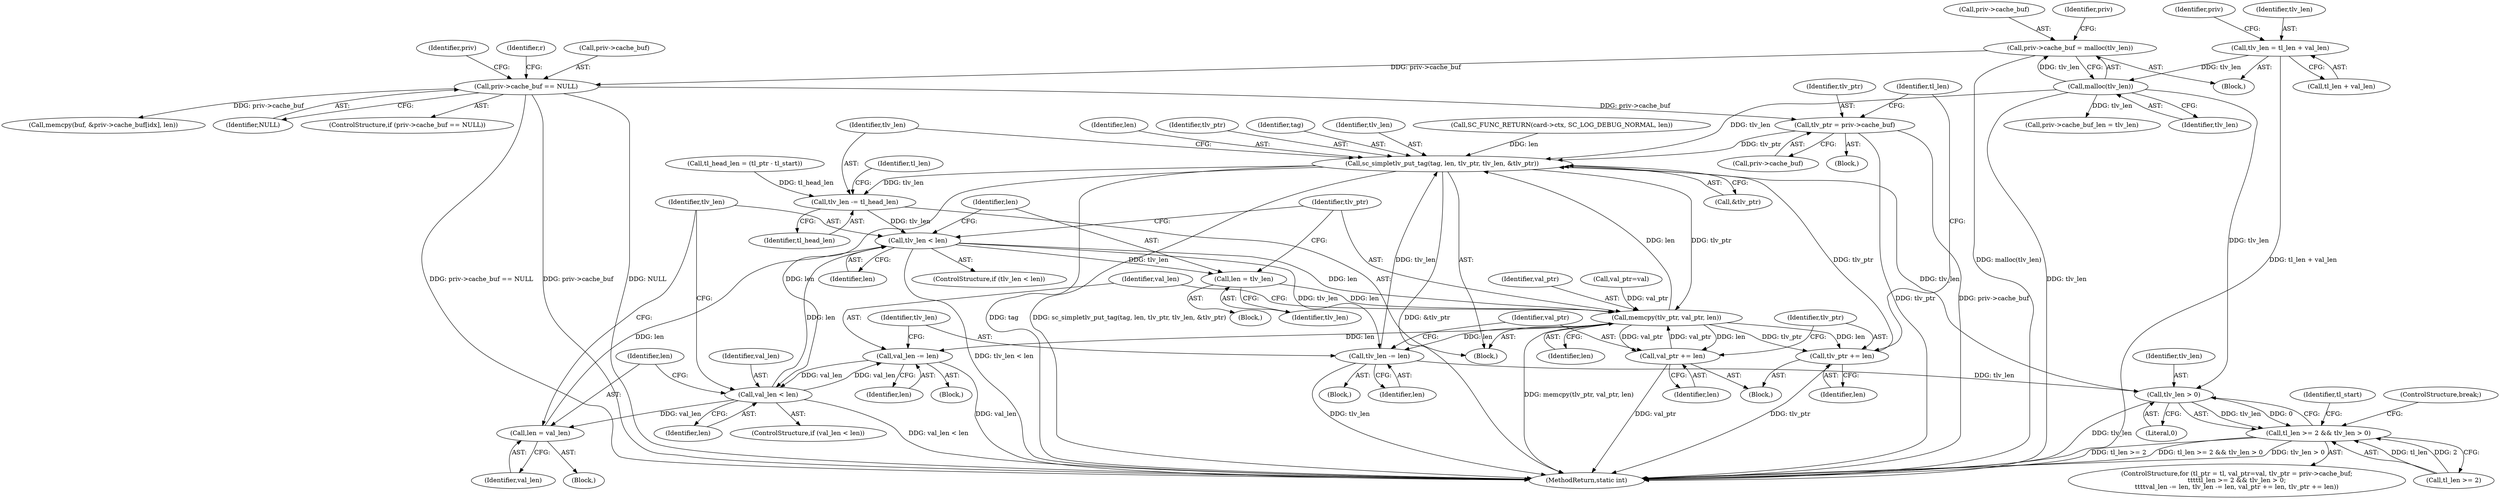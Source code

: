 digraph "0_OpenSC_8fe377e93b4b56060e5bbfb6f3142ceaeca744fa_3@pointer" {
"1000311" [label="(Call,tlv_ptr = priv->cache_buf)"];
"1000287" [label="(Call,priv->cache_buf == NULL)"];
"1000280" [label="(Call,priv->cache_buf = malloc(tlv_len))"];
"1000284" [label="(Call,malloc(tlv_len))"];
"1000275" [label="(Call,tlv_len = tl_len + val_len)"];
"1000359" [label="(Call,sc_simpletlv_put_tag(tag, len, tlv_ptr, tlv_len, &tlv_ptr))"];
"1000366" [label="(Call,tlv_len -= tl_head_len)"];
"1000381" [label="(Call,tlv_len < len)"];
"1000328" [label="(Call,tlv_len -= len)"];
"1000320" [label="(Call,tlv_len > 0)"];
"1000316" [label="(Call,tl_len >= 2 && tlv_len > 0)"];
"1000385" [label="(Call,len = tlv_len)"];
"1000388" [label="(Call,memcpy(tlv_ptr, val_ptr, len))"];
"1000324" [label="(Call,val_len -= len)"];
"1000373" [label="(Call,val_len < len)"];
"1000377" [label="(Call,len = val_len)"];
"1000332" [label="(Call,val_ptr += len)"];
"1000335" [label="(Call,tlv_ptr += len)"];
"1000281" [label="(Call,priv->cache_buf)"];
"1000368" [label="(Identifier,tl_head_len)"];
"1000321" [label="(Identifier,tlv_len)"];
"1000390" [label="(Identifier,val_ptr)"];
"1000375" [label="(Identifier,len)"];
"1000273" [label="(Block,)"];
"1000312" [label="(Identifier,tlv_ptr)"];
"1000282" [label="(Identifier,priv)"];
"1000337" [label="(Identifier,len)"];
"1000334" [label="(Identifier,len)"];
"1000331" [label="(Block,)"];
"1000364" [label="(Call,&tlv_ptr)"];
"1000323" [label="(Block,)"];
"1000377" [label="(Call,len = val_len)"];
"1000326" [label="(Identifier,len)"];
"1000388" [label="(Call,memcpy(tlv_ptr, val_ptr, len))"];
"1000354" [label="(Call,tl_head_len = (tl_ptr - tl_start))"];
"1000627" [label="(MethodReturn,static int)"];
"1000385" [label="(Call,len = tlv_len)"];
"1000374" [label="(Identifier,val_len)"];
"1000335" [label="(Call,tlv_ptr += len)"];
"1000373" [label="(Call,val_len < len)"];
"1000381" [label="(Call,tlv_len < len)"];
"1000333" [label="(Identifier,val_ptr)"];
"1000389" [label="(Identifier,tlv_ptr)"];
"1000359" [label="(Call,sc_simpletlv_put_tag(tag, len, tlv_ptr, tlv_len, &tlv_ptr))"];
"1000286" [label="(ControlStructure,if (priv->cache_buf == NULL))"];
"1000367" [label="(Identifier,tlv_len)"];
"1000378" [label="(Identifier,len)"];
"1000291" [label="(Identifier,NULL)"];
"1000320" [label="(Call,tlv_len > 0)"];
"1000382" [label="(Identifier,tlv_len)"];
"1000285" [label="(Identifier,tlv_len)"];
"1000318" [label="(Identifier,tl_len)"];
"1000340" [label="(Identifier,tl_start)"];
"1000379" [label="(Identifier,val_len)"];
"1000380" [label="(ControlStructure,if (tlv_len < len))"];
"1000316" [label="(Call,tl_len >= 2 && tlv_len > 0)"];
"1000289" [label="(Identifier,priv)"];
"1000329" [label="(Identifier,tlv_len)"];
"1000384" [label="(Block,)"];
"1000327" [label="(Block,)"];
"1000302" [label="(ControlStructure,for (tl_ptr = tl, val_ptr=val, tlv_ptr = priv->cache_buf;\n\t\t\t\ttl_len >= 2 && tlv_len > 0;\n\t\t\t\tval_len -= len, tlv_len -= len, val_ptr += len, tlv_ptr += len))"];
"1000387" [label="(Identifier,tlv_len)"];
"1000322" [label="(Literal,0)"];
"1000360" [label="(Identifier,tag)"];
"1000324" [label="(Call,val_len -= len)"];
"1000336" [label="(Identifier,tlv_ptr)"];
"1000370" [label="(Identifier,tl_len)"];
"1000330" [label="(Identifier,len)"];
"1000299" [label="(Identifier,priv)"];
"1000276" [label="(Identifier,tlv_len)"];
"1000363" [label="(Identifier,tlv_len)"];
"1000600" [label="(Call,memcpy(buf, &priv->cache_buf[idx], len))"];
"1000328" [label="(Call,tlv_len -= len)"];
"1000287" [label="(Call,priv->cache_buf == NULL)"];
"1000294" [label="(Identifier,r)"];
"1000311" [label="(Call,tlv_ptr = priv->cache_buf)"];
"1000195" [label="(Call,SC_FUNC_RETURN(card->ctx, SC_LOG_DEBUG_NORMAL, len))"];
"1000275" [label="(Call,tlv_len = tl_len + val_len)"];
"1000308" [label="(Call,val_ptr=val)"];
"1000361" [label="(Identifier,len)"];
"1000366" [label="(Call,tlv_len -= tl_head_len)"];
"1000386" [label="(Identifier,len)"];
"1000362" [label="(Identifier,tlv_ptr)"];
"1000325" [label="(Identifier,val_len)"];
"1000288" [label="(Call,priv->cache_buf)"];
"1000392" [label="(ControlStructure,break;)"];
"1000280" [label="(Call,priv->cache_buf = malloc(tlv_len))"];
"1000332" [label="(Call,val_ptr += len)"];
"1000297" [label="(Call,priv->cache_buf_len = tlv_len)"];
"1000307" [label="(Block,)"];
"1000317" [label="(Call,tl_len >= 2)"];
"1000391" [label="(Identifier,len)"];
"1000284" [label="(Call,malloc(tlv_len))"];
"1000338" [label="(Block,)"];
"1000372" [label="(ControlStructure,if (val_len < len))"];
"1000313" [label="(Call,priv->cache_buf)"];
"1000383" [label="(Identifier,len)"];
"1000376" [label="(Block,)"];
"1000277" [label="(Call,tl_len + val_len)"];
"1000311" -> "1000307"  [label="AST: "];
"1000311" -> "1000313"  [label="CFG: "];
"1000312" -> "1000311"  [label="AST: "];
"1000313" -> "1000311"  [label="AST: "];
"1000318" -> "1000311"  [label="CFG: "];
"1000311" -> "1000627"  [label="DDG: tlv_ptr"];
"1000311" -> "1000627"  [label="DDG: priv->cache_buf"];
"1000287" -> "1000311"  [label="DDG: priv->cache_buf"];
"1000311" -> "1000359"  [label="DDG: tlv_ptr"];
"1000287" -> "1000286"  [label="AST: "];
"1000287" -> "1000291"  [label="CFG: "];
"1000288" -> "1000287"  [label="AST: "];
"1000291" -> "1000287"  [label="AST: "];
"1000294" -> "1000287"  [label="CFG: "];
"1000299" -> "1000287"  [label="CFG: "];
"1000287" -> "1000627"  [label="DDG: NULL"];
"1000287" -> "1000627"  [label="DDG: priv->cache_buf == NULL"];
"1000287" -> "1000627"  [label="DDG: priv->cache_buf"];
"1000280" -> "1000287"  [label="DDG: priv->cache_buf"];
"1000287" -> "1000600"  [label="DDG: priv->cache_buf"];
"1000280" -> "1000273"  [label="AST: "];
"1000280" -> "1000284"  [label="CFG: "];
"1000281" -> "1000280"  [label="AST: "];
"1000284" -> "1000280"  [label="AST: "];
"1000289" -> "1000280"  [label="CFG: "];
"1000280" -> "1000627"  [label="DDG: malloc(tlv_len)"];
"1000284" -> "1000280"  [label="DDG: tlv_len"];
"1000284" -> "1000285"  [label="CFG: "];
"1000285" -> "1000284"  [label="AST: "];
"1000284" -> "1000627"  [label="DDG: tlv_len"];
"1000275" -> "1000284"  [label="DDG: tlv_len"];
"1000284" -> "1000297"  [label="DDG: tlv_len"];
"1000284" -> "1000320"  [label="DDG: tlv_len"];
"1000284" -> "1000359"  [label="DDG: tlv_len"];
"1000275" -> "1000273"  [label="AST: "];
"1000275" -> "1000277"  [label="CFG: "];
"1000276" -> "1000275"  [label="AST: "];
"1000277" -> "1000275"  [label="AST: "];
"1000282" -> "1000275"  [label="CFG: "];
"1000275" -> "1000627"  [label="DDG: tl_len + val_len"];
"1000359" -> "1000338"  [label="AST: "];
"1000359" -> "1000364"  [label="CFG: "];
"1000360" -> "1000359"  [label="AST: "];
"1000361" -> "1000359"  [label="AST: "];
"1000362" -> "1000359"  [label="AST: "];
"1000363" -> "1000359"  [label="AST: "];
"1000364" -> "1000359"  [label="AST: "];
"1000367" -> "1000359"  [label="CFG: "];
"1000359" -> "1000627"  [label="DDG: &tlv_ptr"];
"1000359" -> "1000627"  [label="DDG: tag"];
"1000359" -> "1000627"  [label="DDG: sc_simpletlv_put_tag(tag, len, tlv_ptr, tlv_len, &tlv_ptr)"];
"1000195" -> "1000359"  [label="DDG: len"];
"1000388" -> "1000359"  [label="DDG: len"];
"1000335" -> "1000359"  [label="DDG: tlv_ptr"];
"1000328" -> "1000359"  [label="DDG: tlv_len"];
"1000320" -> "1000359"  [label="DDG: tlv_len"];
"1000359" -> "1000366"  [label="DDG: tlv_len"];
"1000359" -> "1000373"  [label="DDG: len"];
"1000359" -> "1000388"  [label="DDG: tlv_ptr"];
"1000366" -> "1000338"  [label="AST: "];
"1000366" -> "1000368"  [label="CFG: "];
"1000367" -> "1000366"  [label="AST: "];
"1000368" -> "1000366"  [label="AST: "];
"1000370" -> "1000366"  [label="CFG: "];
"1000354" -> "1000366"  [label="DDG: tl_head_len"];
"1000366" -> "1000381"  [label="DDG: tlv_len"];
"1000381" -> "1000380"  [label="AST: "];
"1000381" -> "1000383"  [label="CFG: "];
"1000382" -> "1000381"  [label="AST: "];
"1000383" -> "1000381"  [label="AST: "];
"1000386" -> "1000381"  [label="CFG: "];
"1000389" -> "1000381"  [label="CFG: "];
"1000381" -> "1000627"  [label="DDG: tlv_len < len"];
"1000381" -> "1000328"  [label="DDG: tlv_len"];
"1000373" -> "1000381"  [label="DDG: len"];
"1000377" -> "1000381"  [label="DDG: len"];
"1000381" -> "1000385"  [label="DDG: tlv_len"];
"1000381" -> "1000388"  [label="DDG: len"];
"1000328" -> "1000327"  [label="AST: "];
"1000328" -> "1000330"  [label="CFG: "];
"1000329" -> "1000328"  [label="AST: "];
"1000330" -> "1000328"  [label="AST: "];
"1000333" -> "1000328"  [label="CFG: "];
"1000328" -> "1000627"  [label="DDG: tlv_len"];
"1000328" -> "1000320"  [label="DDG: tlv_len"];
"1000388" -> "1000328"  [label="DDG: len"];
"1000320" -> "1000316"  [label="AST: "];
"1000320" -> "1000322"  [label="CFG: "];
"1000321" -> "1000320"  [label="AST: "];
"1000322" -> "1000320"  [label="AST: "];
"1000316" -> "1000320"  [label="CFG: "];
"1000320" -> "1000627"  [label="DDG: tlv_len"];
"1000320" -> "1000316"  [label="DDG: tlv_len"];
"1000320" -> "1000316"  [label="DDG: 0"];
"1000316" -> "1000302"  [label="AST: "];
"1000316" -> "1000317"  [label="CFG: "];
"1000317" -> "1000316"  [label="AST: "];
"1000340" -> "1000316"  [label="CFG: "];
"1000392" -> "1000316"  [label="CFG: "];
"1000316" -> "1000627"  [label="DDG: tl_len >= 2 && tlv_len > 0"];
"1000316" -> "1000627"  [label="DDG: tlv_len > 0"];
"1000316" -> "1000627"  [label="DDG: tl_len >= 2"];
"1000317" -> "1000316"  [label="DDG: tl_len"];
"1000317" -> "1000316"  [label="DDG: 2"];
"1000385" -> "1000384"  [label="AST: "];
"1000385" -> "1000387"  [label="CFG: "];
"1000386" -> "1000385"  [label="AST: "];
"1000387" -> "1000385"  [label="AST: "];
"1000389" -> "1000385"  [label="CFG: "];
"1000385" -> "1000388"  [label="DDG: len"];
"1000388" -> "1000338"  [label="AST: "];
"1000388" -> "1000391"  [label="CFG: "];
"1000389" -> "1000388"  [label="AST: "];
"1000390" -> "1000388"  [label="AST: "];
"1000391" -> "1000388"  [label="AST: "];
"1000325" -> "1000388"  [label="CFG: "];
"1000388" -> "1000627"  [label="DDG: memcpy(tlv_ptr, val_ptr, len)"];
"1000388" -> "1000324"  [label="DDG: len"];
"1000388" -> "1000332"  [label="DDG: len"];
"1000388" -> "1000332"  [label="DDG: val_ptr"];
"1000388" -> "1000335"  [label="DDG: len"];
"1000388" -> "1000335"  [label="DDG: tlv_ptr"];
"1000308" -> "1000388"  [label="DDG: val_ptr"];
"1000332" -> "1000388"  [label="DDG: val_ptr"];
"1000324" -> "1000323"  [label="AST: "];
"1000324" -> "1000326"  [label="CFG: "];
"1000325" -> "1000324"  [label="AST: "];
"1000326" -> "1000324"  [label="AST: "];
"1000329" -> "1000324"  [label="CFG: "];
"1000324" -> "1000627"  [label="DDG: val_len"];
"1000373" -> "1000324"  [label="DDG: val_len"];
"1000324" -> "1000373"  [label="DDG: val_len"];
"1000373" -> "1000372"  [label="AST: "];
"1000373" -> "1000375"  [label="CFG: "];
"1000374" -> "1000373"  [label="AST: "];
"1000375" -> "1000373"  [label="AST: "];
"1000378" -> "1000373"  [label="CFG: "];
"1000382" -> "1000373"  [label="CFG: "];
"1000373" -> "1000627"  [label="DDG: val_len < len"];
"1000373" -> "1000377"  [label="DDG: val_len"];
"1000377" -> "1000376"  [label="AST: "];
"1000377" -> "1000379"  [label="CFG: "];
"1000378" -> "1000377"  [label="AST: "];
"1000379" -> "1000377"  [label="AST: "];
"1000382" -> "1000377"  [label="CFG: "];
"1000332" -> "1000331"  [label="AST: "];
"1000332" -> "1000334"  [label="CFG: "];
"1000333" -> "1000332"  [label="AST: "];
"1000334" -> "1000332"  [label="AST: "];
"1000336" -> "1000332"  [label="CFG: "];
"1000332" -> "1000627"  [label="DDG: val_ptr"];
"1000335" -> "1000331"  [label="AST: "];
"1000335" -> "1000337"  [label="CFG: "];
"1000336" -> "1000335"  [label="AST: "];
"1000337" -> "1000335"  [label="AST: "];
"1000318" -> "1000335"  [label="CFG: "];
"1000335" -> "1000627"  [label="DDG: tlv_ptr"];
}
